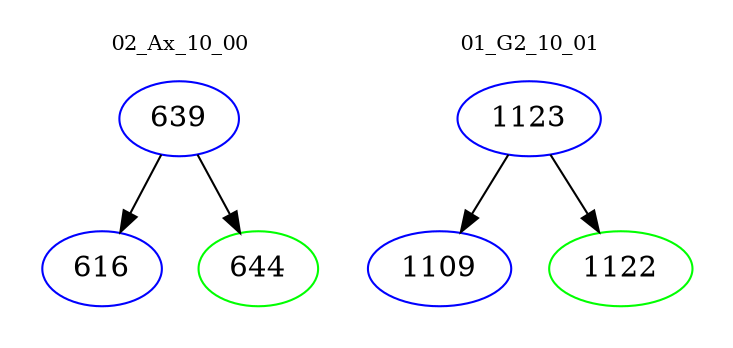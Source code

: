 digraph{
subgraph cluster_0 {
color = white
label = "02_Ax_10_00";
fontsize=10;
T0_639 [label="639", color="blue"]
T0_639 -> T0_616 [color="black"]
T0_616 [label="616", color="blue"]
T0_639 -> T0_644 [color="black"]
T0_644 [label="644", color="green"]
}
subgraph cluster_1 {
color = white
label = "01_G2_10_01";
fontsize=10;
T1_1123 [label="1123", color="blue"]
T1_1123 -> T1_1109 [color="black"]
T1_1109 [label="1109", color="blue"]
T1_1123 -> T1_1122 [color="black"]
T1_1122 [label="1122", color="green"]
}
}
